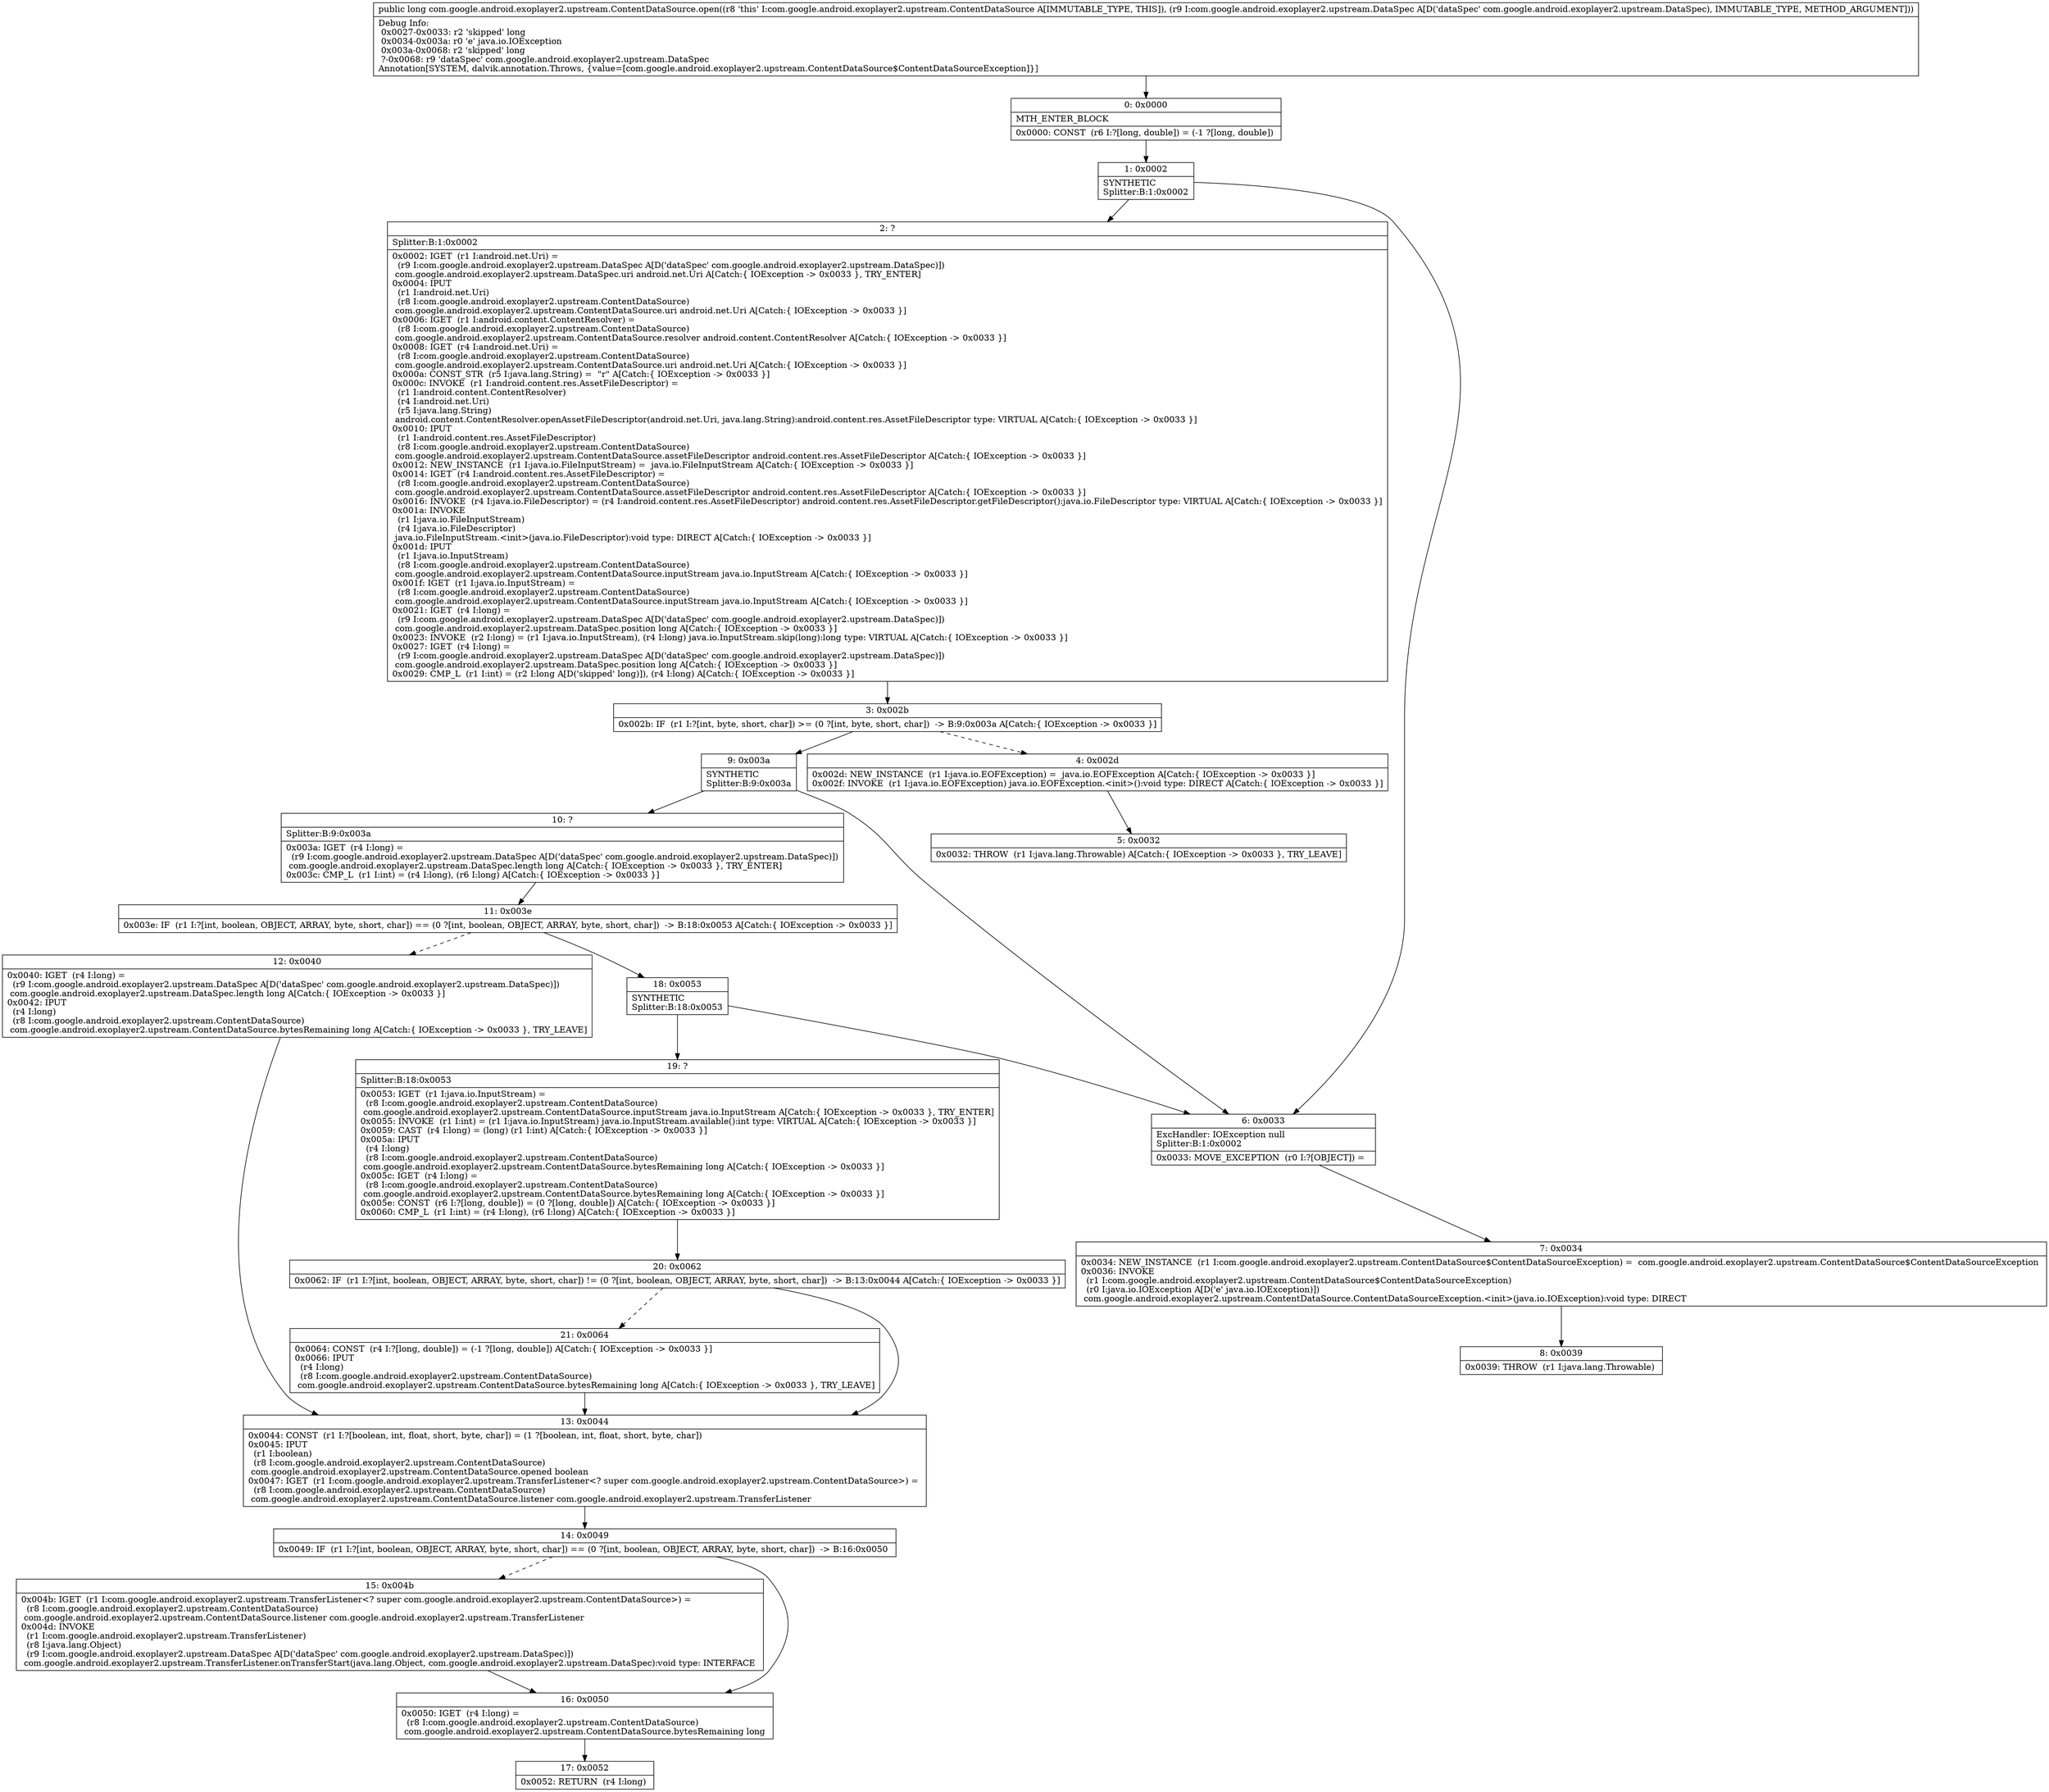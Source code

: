 digraph "CFG forcom.google.android.exoplayer2.upstream.ContentDataSource.open(Lcom\/google\/android\/exoplayer2\/upstream\/DataSpec;)J" {
Node_0 [shape=record,label="{0\:\ 0x0000|MTH_ENTER_BLOCK\l|0x0000: CONST  (r6 I:?[long, double]) = (\-1 ?[long, double]) \l}"];
Node_1 [shape=record,label="{1\:\ 0x0002|SYNTHETIC\lSplitter:B:1:0x0002\l}"];
Node_2 [shape=record,label="{2\:\ ?|Splitter:B:1:0x0002\l|0x0002: IGET  (r1 I:android.net.Uri) = \l  (r9 I:com.google.android.exoplayer2.upstream.DataSpec A[D('dataSpec' com.google.android.exoplayer2.upstream.DataSpec)])\l com.google.android.exoplayer2.upstream.DataSpec.uri android.net.Uri A[Catch:\{ IOException \-\> 0x0033 \}, TRY_ENTER]\l0x0004: IPUT  \l  (r1 I:android.net.Uri)\l  (r8 I:com.google.android.exoplayer2.upstream.ContentDataSource)\l com.google.android.exoplayer2.upstream.ContentDataSource.uri android.net.Uri A[Catch:\{ IOException \-\> 0x0033 \}]\l0x0006: IGET  (r1 I:android.content.ContentResolver) = \l  (r8 I:com.google.android.exoplayer2.upstream.ContentDataSource)\l com.google.android.exoplayer2.upstream.ContentDataSource.resolver android.content.ContentResolver A[Catch:\{ IOException \-\> 0x0033 \}]\l0x0008: IGET  (r4 I:android.net.Uri) = \l  (r8 I:com.google.android.exoplayer2.upstream.ContentDataSource)\l com.google.android.exoplayer2.upstream.ContentDataSource.uri android.net.Uri A[Catch:\{ IOException \-\> 0x0033 \}]\l0x000a: CONST_STR  (r5 I:java.lang.String) =  \"r\" A[Catch:\{ IOException \-\> 0x0033 \}]\l0x000c: INVOKE  (r1 I:android.content.res.AssetFileDescriptor) = \l  (r1 I:android.content.ContentResolver)\l  (r4 I:android.net.Uri)\l  (r5 I:java.lang.String)\l android.content.ContentResolver.openAssetFileDescriptor(android.net.Uri, java.lang.String):android.content.res.AssetFileDescriptor type: VIRTUAL A[Catch:\{ IOException \-\> 0x0033 \}]\l0x0010: IPUT  \l  (r1 I:android.content.res.AssetFileDescriptor)\l  (r8 I:com.google.android.exoplayer2.upstream.ContentDataSource)\l com.google.android.exoplayer2.upstream.ContentDataSource.assetFileDescriptor android.content.res.AssetFileDescriptor A[Catch:\{ IOException \-\> 0x0033 \}]\l0x0012: NEW_INSTANCE  (r1 I:java.io.FileInputStream) =  java.io.FileInputStream A[Catch:\{ IOException \-\> 0x0033 \}]\l0x0014: IGET  (r4 I:android.content.res.AssetFileDescriptor) = \l  (r8 I:com.google.android.exoplayer2.upstream.ContentDataSource)\l com.google.android.exoplayer2.upstream.ContentDataSource.assetFileDescriptor android.content.res.AssetFileDescriptor A[Catch:\{ IOException \-\> 0x0033 \}]\l0x0016: INVOKE  (r4 I:java.io.FileDescriptor) = (r4 I:android.content.res.AssetFileDescriptor) android.content.res.AssetFileDescriptor.getFileDescriptor():java.io.FileDescriptor type: VIRTUAL A[Catch:\{ IOException \-\> 0x0033 \}]\l0x001a: INVOKE  \l  (r1 I:java.io.FileInputStream)\l  (r4 I:java.io.FileDescriptor)\l java.io.FileInputStream.\<init\>(java.io.FileDescriptor):void type: DIRECT A[Catch:\{ IOException \-\> 0x0033 \}]\l0x001d: IPUT  \l  (r1 I:java.io.InputStream)\l  (r8 I:com.google.android.exoplayer2.upstream.ContentDataSource)\l com.google.android.exoplayer2.upstream.ContentDataSource.inputStream java.io.InputStream A[Catch:\{ IOException \-\> 0x0033 \}]\l0x001f: IGET  (r1 I:java.io.InputStream) = \l  (r8 I:com.google.android.exoplayer2.upstream.ContentDataSource)\l com.google.android.exoplayer2.upstream.ContentDataSource.inputStream java.io.InputStream A[Catch:\{ IOException \-\> 0x0033 \}]\l0x0021: IGET  (r4 I:long) = \l  (r9 I:com.google.android.exoplayer2.upstream.DataSpec A[D('dataSpec' com.google.android.exoplayer2.upstream.DataSpec)])\l com.google.android.exoplayer2.upstream.DataSpec.position long A[Catch:\{ IOException \-\> 0x0033 \}]\l0x0023: INVOKE  (r2 I:long) = (r1 I:java.io.InputStream), (r4 I:long) java.io.InputStream.skip(long):long type: VIRTUAL A[Catch:\{ IOException \-\> 0x0033 \}]\l0x0027: IGET  (r4 I:long) = \l  (r9 I:com.google.android.exoplayer2.upstream.DataSpec A[D('dataSpec' com.google.android.exoplayer2.upstream.DataSpec)])\l com.google.android.exoplayer2.upstream.DataSpec.position long A[Catch:\{ IOException \-\> 0x0033 \}]\l0x0029: CMP_L  (r1 I:int) = (r2 I:long A[D('skipped' long)]), (r4 I:long) A[Catch:\{ IOException \-\> 0x0033 \}]\l}"];
Node_3 [shape=record,label="{3\:\ 0x002b|0x002b: IF  (r1 I:?[int, byte, short, char]) \>= (0 ?[int, byte, short, char])  \-\> B:9:0x003a A[Catch:\{ IOException \-\> 0x0033 \}]\l}"];
Node_4 [shape=record,label="{4\:\ 0x002d|0x002d: NEW_INSTANCE  (r1 I:java.io.EOFException) =  java.io.EOFException A[Catch:\{ IOException \-\> 0x0033 \}]\l0x002f: INVOKE  (r1 I:java.io.EOFException) java.io.EOFException.\<init\>():void type: DIRECT A[Catch:\{ IOException \-\> 0x0033 \}]\l}"];
Node_5 [shape=record,label="{5\:\ 0x0032|0x0032: THROW  (r1 I:java.lang.Throwable) A[Catch:\{ IOException \-\> 0x0033 \}, TRY_LEAVE]\l}"];
Node_6 [shape=record,label="{6\:\ 0x0033|ExcHandler: IOException null\lSplitter:B:1:0x0002\l|0x0033: MOVE_EXCEPTION  (r0 I:?[OBJECT]) =  \l}"];
Node_7 [shape=record,label="{7\:\ 0x0034|0x0034: NEW_INSTANCE  (r1 I:com.google.android.exoplayer2.upstream.ContentDataSource$ContentDataSourceException) =  com.google.android.exoplayer2.upstream.ContentDataSource$ContentDataSourceException \l0x0036: INVOKE  \l  (r1 I:com.google.android.exoplayer2.upstream.ContentDataSource$ContentDataSourceException)\l  (r0 I:java.io.IOException A[D('e' java.io.IOException)])\l com.google.android.exoplayer2.upstream.ContentDataSource.ContentDataSourceException.\<init\>(java.io.IOException):void type: DIRECT \l}"];
Node_8 [shape=record,label="{8\:\ 0x0039|0x0039: THROW  (r1 I:java.lang.Throwable) \l}"];
Node_9 [shape=record,label="{9\:\ 0x003a|SYNTHETIC\lSplitter:B:9:0x003a\l}"];
Node_10 [shape=record,label="{10\:\ ?|Splitter:B:9:0x003a\l|0x003a: IGET  (r4 I:long) = \l  (r9 I:com.google.android.exoplayer2.upstream.DataSpec A[D('dataSpec' com.google.android.exoplayer2.upstream.DataSpec)])\l com.google.android.exoplayer2.upstream.DataSpec.length long A[Catch:\{ IOException \-\> 0x0033 \}, TRY_ENTER]\l0x003c: CMP_L  (r1 I:int) = (r4 I:long), (r6 I:long) A[Catch:\{ IOException \-\> 0x0033 \}]\l}"];
Node_11 [shape=record,label="{11\:\ 0x003e|0x003e: IF  (r1 I:?[int, boolean, OBJECT, ARRAY, byte, short, char]) == (0 ?[int, boolean, OBJECT, ARRAY, byte, short, char])  \-\> B:18:0x0053 A[Catch:\{ IOException \-\> 0x0033 \}]\l}"];
Node_12 [shape=record,label="{12\:\ 0x0040|0x0040: IGET  (r4 I:long) = \l  (r9 I:com.google.android.exoplayer2.upstream.DataSpec A[D('dataSpec' com.google.android.exoplayer2.upstream.DataSpec)])\l com.google.android.exoplayer2.upstream.DataSpec.length long A[Catch:\{ IOException \-\> 0x0033 \}]\l0x0042: IPUT  \l  (r4 I:long)\l  (r8 I:com.google.android.exoplayer2.upstream.ContentDataSource)\l com.google.android.exoplayer2.upstream.ContentDataSource.bytesRemaining long A[Catch:\{ IOException \-\> 0x0033 \}, TRY_LEAVE]\l}"];
Node_13 [shape=record,label="{13\:\ 0x0044|0x0044: CONST  (r1 I:?[boolean, int, float, short, byte, char]) = (1 ?[boolean, int, float, short, byte, char]) \l0x0045: IPUT  \l  (r1 I:boolean)\l  (r8 I:com.google.android.exoplayer2.upstream.ContentDataSource)\l com.google.android.exoplayer2.upstream.ContentDataSource.opened boolean \l0x0047: IGET  (r1 I:com.google.android.exoplayer2.upstream.TransferListener\<? super com.google.android.exoplayer2.upstream.ContentDataSource\>) = \l  (r8 I:com.google.android.exoplayer2.upstream.ContentDataSource)\l com.google.android.exoplayer2.upstream.ContentDataSource.listener com.google.android.exoplayer2.upstream.TransferListener \l}"];
Node_14 [shape=record,label="{14\:\ 0x0049|0x0049: IF  (r1 I:?[int, boolean, OBJECT, ARRAY, byte, short, char]) == (0 ?[int, boolean, OBJECT, ARRAY, byte, short, char])  \-\> B:16:0x0050 \l}"];
Node_15 [shape=record,label="{15\:\ 0x004b|0x004b: IGET  (r1 I:com.google.android.exoplayer2.upstream.TransferListener\<? super com.google.android.exoplayer2.upstream.ContentDataSource\>) = \l  (r8 I:com.google.android.exoplayer2.upstream.ContentDataSource)\l com.google.android.exoplayer2.upstream.ContentDataSource.listener com.google.android.exoplayer2.upstream.TransferListener \l0x004d: INVOKE  \l  (r1 I:com.google.android.exoplayer2.upstream.TransferListener)\l  (r8 I:java.lang.Object)\l  (r9 I:com.google.android.exoplayer2.upstream.DataSpec A[D('dataSpec' com.google.android.exoplayer2.upstream.DataSpec)])\l com.google.android.exoplayer2.upstream.TransferListener.onTransferStart(java.lang.Object, com.google.android.exoplayer2.upstream.DataSpec):void type: INTERFACE \l}"];
Node_16 [shape=record,label="{16\:\ 0x0050|0x0050: IGET  (r4 I:long) = \l  (r8 I:com.google.android.exoplayer2.upstream.ContentDataSource)\l com.google.android.exoplayer2.upstream.ContentDataSource.bytesRemaining long \l}"];
Node_17 [shape=record,label="{17\:\ 0x0052|0x0052: RETURN  (r4 I:long) \l}"];
Node_18 [shape=record,label="{18\:\ 0x0053|SYNTHETIC\lSplitter:B:18:0x0053\l}"];
Node_19 [shape=record,label="{19\:\ ?|Splitter:B:18:0x0053\l|0x0053: IGET  (r1 I:java.io.InputStream) = \l  (r8 I:com.google.android.exoplayer2.upstream.ContentDataSource)\l com.google.android.exoplayer2.upstream.ContentDataSource.inputStream java.io.InputStream A[Catch:\{ IOException \-\> 0x0033 \}, TRY_ENTER]\l0x0055: INVOKE  (r1 I:int) = (r1 I:java.io.InputStream) java.io.InputStream.available():int type: VIRTUAL A[Catch:\{ IOException \-\> 0x0033 \}]\l0x0059: CAST  (r4 I:long) = (long) (r1 I:int) A[Catch:\{ IOException \-\> 0x0033 \}]\l0x005a: IPUT  \l  (r4 I:long)\l  (r8 I:com.google.android.exoplayer2.upstream.ContentDataSource)\l com.google.android.exoplayer2.upstream.ContentDataSource.bytesRemaining long A[Catch:\{ IOException \-\> 0x0033 \}]\l0x005c: IGET  (r4 I:long) = \l  (r8 I:com.google.android.exoplayer2.upstream.ContentDataSource)\l com.google.android.exoplayer2.upstream.ContentDataSource.bytesRemaining long A[Catch:\{ IOException \-\> 0x0033 \}]\l0x005e: CONST  (r6 I:?[long, double]) = (0 ?[long, double]) A[Catch:\{ IOException \-\> 0x0033 \}]\l0x0060: CMP_L  (r1 I:int) = (r4 I:long), (r6 I:long) A[Catch:\{ IOException \-\> 0x0033 \}]\l}"];
Node_20 [shape=record,label="{20\:\ 0x0062|0x0062: IF  (r1 I:?[int, boolean, OBJECT, ARRAY, byte, short, char]) != (0 ?[int, boolean, OBJECT, ARRAY, byte, short, char])  \-\> B:13:0x0044 A[Catch:\{ IOException \-\> 0x0033 \}]\l}"];
Node_21 [shape=record,label="{21\:\ 0x0064|0x0064: CONST  (r4 I:?[long, double]) = (\-1 ?[long, double]) A[Catch:\{ IOException \-\> 0x0033 \}]\l0x0066: IPUT  \l  (r4 I:long)\l  (r8 I:com.google.android.exoplayer2.upstream.ContentDataSource)\l com.google.android.exoplayer2.upstream.ContentDataSource.bytesRemaining long A[Catch:\{ IOException \-\> 0x0033 \}, TRY_LEAVE]\l}"];
MethodNode[shape=record,label="{public long com.google.android.exoplayer2.upstream.ContentDataSource.open((r8 'this' I:com.google.android.exoplayer2.upstream.ContentDataSource A[IMMUTABLE_TYPE, THIS]), (r9 I:com.google.android.exoplayer2.upstream.DataSpec A[D('dataSpec' com.google.android.exoplayer2.upstream.DataSpec), IMMUTABLE_TYPE, METHOD_ARGUMENT]))  | Debug Info:\l  0x0027\-0x0033: r2 'skipped' long\l  0x0034\-0x003a: r0 'e' java.io.IOException\l  0x003a\-0x0068: r2 'skipped' long\l  ?\-0x0068: r9 'dataSpec' com.google.android.exoplayer2.upstream.DataSpec\lAnnotation[SYSTEM, dalvik.annotation.Throws, \{value=[com.google.android.exoplayer2.upstream.ContentDataSource$ContentDataSourceException]\}]\l}"];
MethodNode -> Node_0;
Node_0 -> Node_1;
Node_1 -> Node_2;
Node_1 -> Node_6;
Node_2 -> Node_3;
Node_3 -> Node_4[style=dashed];
Node_3 -> Node_9;
Node_4 -> Node_5;
Node_6 -> Node_7;
Node_7 -> Node_8;
Node_9 -> Node_10;
Node_9 -> Node_6;
Node_10 -> Node_11;
Node_11 -> Node_12[style=dashed];
Node_11 -> Node_18;
Node_12 -> Node_13;
Node_13 -> Node_14;
Node_14 -> Node_15[style=dashed];
Node_14 -> Node_16;
Node_15 -> Node_16;
Node_16 -> Node_17;
Node_18 -> Node_19;
Node_18 -> Node_6;
Node_19 -> Node_20;
Node_20 -> Node_13;
Node_20 -> Node_21[style=dashed];
Node_21 -> Node_13;
}

